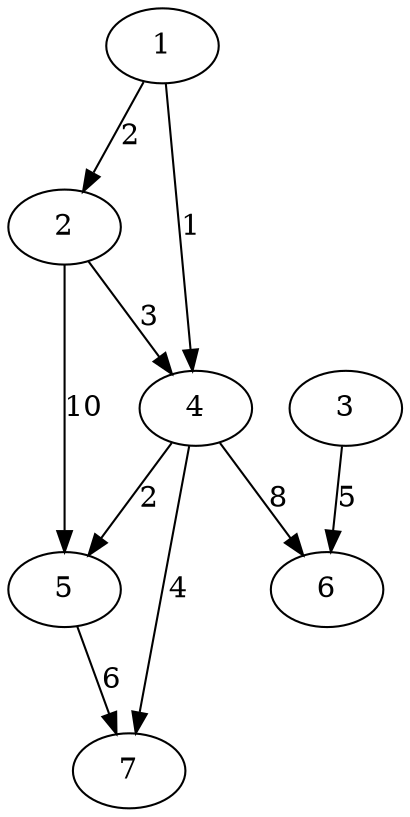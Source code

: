 digraph ourgraph {
	1 -> 2 [label = "2"];
	1 -> 4 [label = "1"];
	2 -> 4 [label = "3"];
	2 -> 5 [label = "10"];
	3 -> 6 [label = "5"];
	4 -> 5 [label = "2"];
	4 -> 6 [label = "8"];
	4 -> 7 [label = "4"];
	5 -> 7 [label = "6"];
}